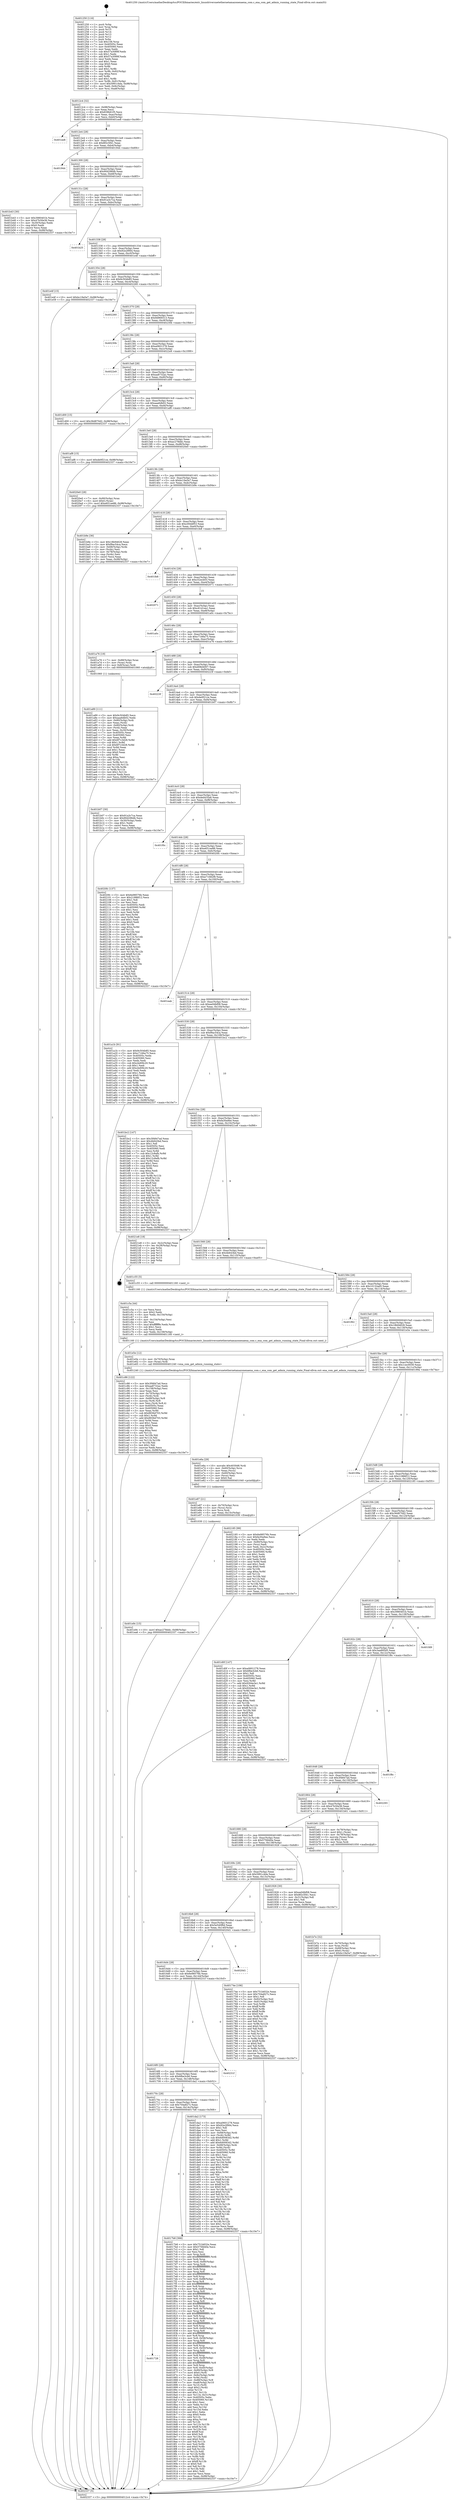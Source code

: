 digraph "0x401250" {
  label = "0x401250 (/mnt/c/Users/mathe/Desktop/tcc/POCII/binaries/extr_linuxdriversnetethernetamazonenaena_com.c_ena_com_get_admin_running_state_Final-ollvm.out::main(0))"
  labelloc = "t"
  node[shape=record]

  Entry [label="",width=0.3,height=0.3,shape=circle,fillcolor=black,style=filled]
  "0x4012c4" [label="{
     0x4012c4 [32]\l
     | [instrs]\l
     &nbsp;&nbsp;0x4012c4 \<+6\>: mov -0x98(%rbp),%eax\l
     &nbsp;&nbsp;0x4012ca \<+2\>: mov %eax,%ecx\l
     &nbsp;&nbsp;0x4012cc \<+6\>: sub $0x838b61f5,%ecx\l
     &nbsp;&nbsp;0x4012d2 \<+6\>: mov %eax,-0xac(%rbp)\l
     &nbsp;&nbsp;0x4012d8 \<+6\>: mov %ecx,-0xb0(%rbp)\l
     &nbsp;&nbsp;0x4012de \<+6\>: je 0000000000401ee8 \<main+0xc98\>\l
  }"]
  "0x401ee8" [label="{
     0x401ee8\l
  }", style=dashed]
  "0x4012e4" [label="{
     0x4012e4 [28]\l
     | [instrs]\l
     &nbsp;&nbsp;0x4012e4 \<+5\>: jmp 00000000004012e9 \<main+0x99\>\l
     &nbsp;&nbsp;0x4012e9 \<+6\>: mov -0xac(%rbp),%eax\l
     &nbsp;&nbsp;0x4012ef \<+5\>: sub $0x8f2c5f41,%eax\l
     &nbsp;&nbsp;0x4012f4 \<+6\>: mov %eax,-0xb4(%rbp)\l
     &nbsp;&nbsp;0x4012fa \<+6\>: je 0000000000401944 \<main+0x6f4\>\l
  }"]
  Exit [label="",width=0.3,height=0.3,shape=circle,fillcolor=black,style=filled,peripheries=2]
  "0x401944" [label="{
     0x401944\l
  }", style=dashed]
  "0x401300" [label="{
     0x401300 [28]\l
     | [instrs]\l
     &nbsp;&nbsp;0x401300 \<+5\>: jmp 0000000000401305 \<main+0xb5\>\l
     &nbsp;&nbsp;0x401305 \<+6\>: mov -0xac(%rbp),%eax\l
     &nbsp;&nbsp;0x40130b \<+5\>: sub $0x90d296db,%eax\l
     &nbsp;&nbsp;0x401310 \<+6\>: mov %eax,-0xb8(%rbp)\l
     &nbsp;&nbsp;0x401316 \<+6\>: je 0000000000401b43 \<main+0x8f3\>\l
  }"]
  "0x401e9c" [label="{
     0x401e9c [15]\l
     | [instrs]\l
     &nbsp;&nbsp;0x401e9c \<+10\>: movl $0xac278ddc,-0x98(%rbp)\l
     &nbsp;&nbsp;0x401ea6 \<+5\>: jmp 0000000000402337 \<main+0x10e7\>\l
  }"]
  "0x401b43" [label="{
     0x401b43 [30]\l
     | [instrs]\l
     &nbsp;&nbsp;0x401b43 \<+5\>: mov $0x3980401b,%eax\l
     &nbsp;&nbsp;0x401b48 \<+5\>: mov $0x47b30e36,%ecx\l
     &nbsp;&nbsp;0x401b4d \<+3\>: mov -0x30(%rbp),%edx\l
     &nbsp;&nbsp;0x401b50 \<+3\>: cmp $0x0,%edx\l
     &nbsp;&nbsp;0x401b53 \<+3\>: cmove %ecx,%eax\l
     &nbsp;&nbsp;0x401b56 \<+6\>: mov %eax,-0x98(%rbp)\l
     &nbsp;&nbsp;0x401b5c \<+5\>: jmp 0000000000402337 \<main+0x10e7\>\l
  }"]
  "0x40131c" [label="{
     0x40131c [28]\l
     | [instrs]\l
     &nbsp;&nbsp;0x40131c \<+5\>: jmp 0000000000401321 \<main+0xd1\>\l
     &nbsp;&nbsp;0x401321 \<+6\>: mov -0xac(%rbp),%eax\l
     &nbsp;&nbsp;0x401327 \<+5\>: sub $0x91a3c7ca,%eax\l
     &nbsp;&nbsp;0x40132c \<+6\>: mov %eax,-0xbc(%rbp)\l
     &nbsp;&nbsp;0x401332 \<+6\>: je 0000000000401b25 \<main+0x8d5\>\l
  }"]
  "0x401e87" [label="{
     0x401e87 [21]\l
     | [instrs]\l
     &nbsp;&nbsp;0x401e87 \<+4\>: mov -0x70(%rbp),%rcx\l
     &nbsp;&nbsp;0x401e8b \<+3\>: mov (%rcx),%rcx\l
     &nbsp;&nbsp;0x401e8e \<+3\>: mov %rcx,%rdi\l
     &nbsp;&nbsp;0x401e91 \<+6\>: mov %eax,-0x15c(%rbp)\l
     &nbsp;&nbsp;0x401e97 \<+5\>: call 0000000000401030 \<free@plt\>\l
     | [calls]\l
     &nbsp;&nbsp;0x401030 \{1\} (unknown)\l
  }"]
  "0x401b25" [label="{
     0x401b25\l
  }", style=dashed]
  "0x401338" [label="{
     0x401338 [28]\l
     | [instrs]\l
     &nbsp;&nbsp;0x401338 \<+5\>: jmp 000000000040133d \<main+0xed\>\l
     &nbsp;&nbsp;0x40133d \<+6\>: mov -0xac(%rbp),%eax\l
     &nbsp;&nbsp;0x401343 \<+5\>: sub $0x92e2f064,%eax\l
     &nbsp;&nbsp;0x401348 \<+6\>: mov %eax,-0xc0(%rbp)\l
     &nbsp;&nbsp;0x40134e \<+6\>: je 0000000000401e4f \<main+0xbff\>\l
  }"]
  "0x401e6a" [label="{
     0x401e6a [29]\l
     | [instrs]\l
     &nbsp;&nbsp;0x401e6a \<+10\>: movabs $0x4030d6,%rdi\l
     &nbsp;&nbsp;0x401e74 \<+4\>: mov -0x60(%rbp),%rcx\l
     &nbsp;&nbsp;0x401e78 \<+2\>: mov %eax,(%rcx)\l
     &nbsp;&nbsp;0x401e7a \<+4\>: mov -0x60(%rbp),%rcx\l
     &nbsp;&nbsp;0x401e7e \<+2\>: mov (%rcx),%esi\l
     &nbsp;&nbsp;0x401e80 \<+2\>: mov $0x0,%al\l
     &nbsp;&nbsp;0x401e82 \<+5\>: call 0000000000401040 \<printf@plt\>\l
     | [calls]\l
     &nbsp;&nbsp;0x401040 \{1\} (unknown)\l
  }"]
  "0x401e4f" [label="{
     0x401e4f [15]\l
     | [instrs]\l
     &nbsp;&nbsp;0x401e4f \<+10\>: movl $0xbc19a5a7,-0x98(%rbp)\l
     &nbsp;&nbsp;0x401e59 \<+5\>: jmp 0000000000402337 \<main+0x10e7\>\l
  }"]
  "0x401354" [label="{
     0x401354 [28]\l
     | [instrs]\l
     &nbsp;&nbsp;0x401354 \<+5\>: jmp 0000000000401359 \<main+0x109\>\l
     &nbsp;&nbsp;0x401359 \<+6\>: mov -0xac(%rbp),%eax\l
     &nbsp;&nbsp;0x40135f \<+5\>: sub $0x9c504b85,%eax\l
     &nbsp;&nbsp;0x401364 \<+6\>: mov %eax,-0xc4(%rbp)\l
     &nbsp;&nbsp;0x40136a \<+6\>: je 0000000000402260 \<main+0x1010\>\l
  }"]
  "0x401c86" [label="{
     0x401c86 [122]\l
     | [instrs]\l
     &nbsp;&nbsp;0x401c86 \<+5\>: mov $0x3f4847ad,%ecx\l
     &nbsp;&nbsp;0x401c8b \<+5\>: mov $0xaa8732ac,%edx\l
     &nbsp;&nbsp;0x401c90 \<+6\>: mov -0x158(%rbp),%esi\l
     &nbsp;&nbsp;0x401c96 \<+3\>: imul %eax,%esi\l
     &nbsp;&nbsp;0x401c99 \<+4\>: mov -0x70(%rbp),%rdi\l
     &nbsp;&nbsp;0x401c9d \<+3\>: mov (%rdi),%rdi\l
     &nbsp;&nbsp;0x401ca0 \<+4\>: mov -0x68(%rbp),%r8\l
     &nbsp;&nbsp;0x401ca4 \<+3\>: movslq (%r8),%r8\l
     &nbsp;&nbsp;0x401ca7 \<+4\>: mov %esi,(%rdi,%r8,4)\l
     &nbsp;&nbsp;0x401cab \<+7\>: mov 0x40505c,%eax\l
     &nbsp;&nbsp;0x401cb2 \<+7\>: mov 0x405060,%esi\l
     &nbsp;&nbsp;0x401cb9 \<+3\>: mov %eax,%r9d\l
     &nbsp;&nbsp;0x401cbc \<+7\>: sub $0x8936d703,%r9d\l
     &nbsp;&nbsp;0x401cc3 \<+4\>: sub $0x1,%r9d\l
     &nbsp;&nbsp;0x401cc7 \<+7\>: add $0x8936d703,%r9d\l
     &nbsp;&nbsp;0x401cce \<+4\>: imul %r9d,%eax\l
     &nbsp;&nbsp;0x401cd2 \<+3\>: and $0x1,%eax\l
     &nbsp;&nbsp;0x401cd5 \<+3\>: cmp $0x0,%eax\l
     &nbsp;&nbsp;0x401cd8 \<+4\>: sete %r10b\l
     &nbsp;&nbsp;0x401cdc \<+3\>: cmp $0xa,%esi\l
     &nbsp;&nbsp;0x401cdf \<+4\>: setl %r11b\l
     &nbsp;&nbsp;0x401ce3 \<+3\>: mov %r10b,%bl\l
     &nbsp;&nbsp;0x401ce6 \<+3\>: and %r11b,%bl\l
     &nbsp;&nbsp;0x401ce9 \<+3\>: xor %r11b,%r10b\l
     &nbsp;&nbsp;0x401cec \<+3\>: or %r10b,%bl\l
     &nbsp;&nbsp;0x401cef \<+3\>: test $0x1,%bl\l
     &nbsp;&nbsp;0x401cf2 \<+3\>: cmovne %edx,%ecx\l
     &nbsp;&nbsp;0x401cf5 \<+6\>: mov %ecx,-0x98(%rbp)\l
     &nbsp;&nbsp;0x401cfb \<+5\>: jmp 0000000000402337 \<main+0x10e7\>\l
  }"]
  "0x402260" [label="{
     0x402260\l
  }", style=dashed]
  "0x401370" [label="{
     0x401370 [28]\l
     | [instrs]\l
     &nbsp;&nbsp;0x401370 \<+5\>: jmp 0000000000401375 \<main+0x125\>\l
     &nbsp;&nbsp;0x401375 \<+6\>: mov -0xac(%rbp),%eax\l
     &nbsp;&nbsp;0x40137b \<+5\>: sub $0x9d969313,%eax\l
     &nbsp;&nbsp;0x401380 \<+6\>: mov %eax,-0xc8(%rbp)\l
     &nbsp;&nbsp;0x401386 \<+6\>: je 000000000040230b \<main+0x10bb\>\l
  }"]
  "0x401c5a" [label="{
     0x401c5a [44]\l
     | [instrs]\l
     &nbsp;&nbsp;0x401c5a \<+2\>: xor %ecx,%ecx\l
     &nbsp;&nbsp;0x401c5c \<+5\>: mov $0x2,%edx\l
     &nbsp;&nbsp;0x401c61 \<+6\>: mov %edx,-0x154(%rbp)\l
     &nbsp;&nbsp;0x401c67 \<+1\>: cltd\l
     &nbsp;&nbsp;0x401c68 \<+6\>: mov -0x154(%rbp),%esi\l
     &nbsp;&nbsp;0x401c6e \<+2\>: idiv %esi\l
     &nbsp;&nbsp;0x401c70 \<+6\>: imul $0xfffffffe,%edx,%edx\l
     &nbsp;&nbsp;0x401c76 \<+3\>: sub $0x1,%ecx\l
     &nbsp;&nbsp;0x401c79 \<+2\>: sub %ecx,%edx\l
     &nbsp;&nbsp;0x401c7b \<+6\>: mov %edx,-0x158(%rbp)\l
     &nbsp;&nbsp;0x401c81 \<+5\>: call 0000000000401160 \<next_i\>\l
     | [calls]\l
     &nbsp;&nbsp;0x401160 \{1\} (/mnt/c/Users/mathe/Desktop/tcc/POCII/binaries/extr_linuxdriversnetethernetamazonenaena_com.c_ena_com_get_admin_running_state_Final-ollvm.out::next_i)\l
  }"]
  "0x40230b" [label="{
     0x40230b\l
  }", style=dashed]
  "0x40138c" [label="{
     0x40138c [28]\l
     | [instrs]\l
     &nbsp;&nbsp;0x40138c \<+5\>: jmp 0000000000401391 \<main+0x141\>\l
     &nbsp;&nbsp;0x401391 \<+6\>: mov -0xac(%rbp),%eax\l
     &nbsp;&nbsp;0x401397 \<+5\>: sub $0xa0601278,%eax\l
     &nbsp;&nbsp;0x40139c \<+6\>: mov %eax,-0xcc(%rbp)\l
     &nbsp;&nbsp;0x4013a2 \<+6\>: je 00000000004022e9 \<main+0x1099\>\l
  }"]
  "0x401b7e" [label="{
     0x401b7e [32]\l
     | [instrs]\l
     &nbsp;&nbsp;0x401b7e \<+4\>: mov -0x70(%rbp),%rdi\l
     &nbsp;&nbsp;0x401b82 \<+3\>: mov %rax,(%rdi)\l
     &nbsp;&nbsp;0x401b85 \<+4\>: mov -0x68(%rbp),%rax\l
     &nbsp;&nbsp;0x401b89 \<+6\>: movl $0x0,(%rax)\l
     &nbsp;&nbsp;0x401b8f \<+10\>: movl $0xbc19a5a7,-0x98(%rbp)\l
     &nbsp;&nbsp;0x401b99 \<+5\>: jmp 0000000000402337 \<main+0x10e7\>\l
  }"]
  "0x4022e9" [label="{
     0x4022e9\l
  }", style=dashed]
  "0x4013a8" [label="{
     0x4013a8 [28]\l
     | [instrs]\l
     &nbsp;&nbsp;0x4013a8 \<+5\>: jmp 00000000004013ad \<main+0x15d\>\l
     &nbsp;&nbsp;0x4013ad \<+6\>: mov -0xac(%rbp),%eax\l
     &nbsp;&nbsp;0x4013b3 \<+5\>: sub $0xaa8732ac,%eax\l
     &nbsp;&nbsp;0x4013b8 \<+6\>: mov %eax,-0xd0(%rbp)\l
     &nbsp;&nbsp;0x4013be \<+6\>: je 0000000000401d00 \<main+0xab0\>\l
  }"]
  "0x401a89" [label="{
     0x401a89 [111]\l
     | [instrs]\l
     &nbsp;&nbsp;0x401a89 \<+5\>: mov $0x9c504b85,%ecx\l
     &nbsp;&nbsp;0x401a8e \<+5\>: mov $0xaaa6db02,%edx\l
     &nbsp;&nbsp;0x401a93 \<+4\>: mov -0x80(%rbp),%rdi\l
     &nbsp;&nbsp;0x401a97 \<+2\>: mov %eax,(%rdi)\l
     &nbsp;&nbsp;0x401a99 \<+4\>: mov -0x80(%rbp),%rdi\l
     &nbsp;&nbsp;0x401a9d \<+2\>: mov (%rdi),%eax\l
     &nbsp;&nbsp;0x401a9f \<+3\>: mov %eax,-0x30(%rbp)\l
     &nbsp;&nbsp;0x401aa2 \<+7\>: mov 0x40505c,%eax\l
     &nbsp;&nbsp;0x401aa9 \<+7\>: mov 0x405060,%esi\l
     &nbsp;&nbsp;0x401ab0 \<+3\>: mov %eax,%r8d\l
     &nbsp;&nbsp;0x401ab3 \<+7\>: add $0x6f7c3d28,%r8d\l
     &nbsp;&nbsp;0x401aba \<+4\>: sub $0x1,%r8d\l
     &nbsp;&nbsp;0x401abe \<+7\>: sub $0x6f7c3d28,%r8d\l
     &nbsp;&nbsp;0x401ac5 \<+4\>: imul %r8d,%eax\l
     &nbsp;&nbsp;0x401ac9 \<+3\>: and $0x1,%eax\l
     &nbsp;&nbsp;0x401acc \<+3\>: cmp $0x0,%eax\l
     &nbsp;&nbsp;0x401acf \<+4\>: sete %r9b\l
     &nbsp;&nbsp;0x401ad3 \<+3\>: cmp $0xa,%esi\l
     &nbsp;&nbsp;0x401ad6 \<+4\>: setl %r10b\l
     &nbsp;&nbsp;0x401ada \<+3\>: mov %r9b,%r11b\l
     &nbsp;&nbsp;0x401add \<+3\>: and %r10b,%r11b\l
     &nbsp;&nbsp;0x401ae0 \<+3\>: xor %r10b,%r9b\l
     &nbsp;&nbsp;0x401ae3 \<+3\>: or %r9b,%r11b\l
     &nbsp;&nbsp;0x401ae6 \<+4\>: test $0x1,%r11b\l
     &nbsp;&nbsp;0x401aea \<+3\>: cmovne %edx,%ecx\l
     &nbsp;&nbsp;0x401aed \<+6\>: mov %ecx,-0x98(%rbp)\l
     &nbsp;&nbsp;0x401af3 \<+5\>: jmp 0000000000402337 \<main+0x10e7\>\l
  }"]
  "0x401d00" [label="{
     0x401d00 [15]\l
     | [instrs]\l
     &nbsp;&nbsp;0x401d00 \<+10\>: movl $0x36d870d2,-0x98(%rbp)\l
     &nbsp;&nbsp;0x401d0a \<+5\>: jmp 0000000000402337 \<main+0x10e7\>\l
  }"]
  "0x4013c4" [label="{
     0x4013c4 [28]\l
     | [instrs]\l
     &nbsp;&nbsp;0x4013c4 \<+5\>: jmp 00000000004013c9 \<main+0x179\>\l
     &nbsp;&nbsp;0x4013c9 \<+6\>: mov -0xac(%rbp),%eax\l
     &nbsp;&nbsp;0x4013cf \<+5\>: sub $0xaaa6db02,%eax\l
     &nbsp;&nbsp;0x4013d4 \<+6\>: mov %eax,-0xd4(%rbp)\l
     &nbsp;&nbsp;0x4013da \<+6\>: je 0000000000401af8 \<main+0x8a8\>\l
  }"]
  "0x401728" [label="{
     0x401728\l
  }", style=dashed]
  "0x401af8" [label="{
     0x401af8 [15]\l
     | [instrs]\l
     &nbsp;&nbsp;0x401af8 \<+10\>: movl $0xde0f21ce,-0x98(%rbp)\l
     &nbsp;&nbsp;0x401b02 \<+5\>: jmp 0000000000402337 \<main+0x10e7\>\l
  }"]
  "0x4013e0" [label="{
     0x4013e0 [28]\l
     | [instrs]\l
     &nbsp;&nbsp;0x4013e0 \<+5\>: jmp 00000000004013e5 \<main+0x195\>\l
     &nbsp;&nbsp;0x4013e5 \<+6\>: mov -0xac(%rbp),%eax\l
     &nbsp;&nbsp;0x4013eb \<+5\>: sub $0xac278ddc,%eax\l
     &nbsp;&nbsp;0x4013f0 \<+6\>: mov %eax,-0xd8(%rbp)\l
     &nbsp;&nbsp;0x4013f6 \<+6\>: je 00000000004020e0 \<main+0xe90\>\l
  }"]
  "0x4017b8" [label="{
     0x4017b8 [366]\l
     | [instrs]\l
     &nbsp;&nbsp;0x4017b8 \<+5\>: mov $0x751b832e,%eax\l
     &nbsp;&nbsp;0x4017bd \<+5\>: mov $0x575fd40e,%ecx\l
     &nbsp;&nbsp;0x4017c2 \<+2\>: mov $0x1,%dl\l
     &nbsp;&nbsp;0x4017c4 \<+2\>: xor %esi,%esi\l
     &nbsp;&nbsp;0x4017c6 \<+3\>: mov %rsp,%rdi\l
     &nbsp;&nbsp;0x4017c9 \<+4\>: add $0xfffffffffffffff0,%rdi\l
     &nbsp;&nbsp;0x4017cd \<+3\>: mov %rdi,%rsp\l
     &nbsp;&nbsp;0x4017d0 \<+7\>: mov %rdi,-0x90(%rbp)\l
     &nbsp;&nbsp;0x4017d7 \<+3\>: mov %rsp,%rdi\l
     &nbsp;&nbsp;0x4017da \<+4\>: add $0xfffffffffffffff0,%rdi\l
     &nbsp;&nbsp;0x4017de \<+3\>: mov %rdi,%rsp\l
     &nbsp;&nbsp;0x4017e1 \<+3\>: mov %rsp,%r8\l
     &nbsp;&nbsp;0x4017e4 \<+4\>: add $0xfffffffffffffff0,%r8\l
     &nbsp;&nbsp;0x4017e8 \<+3\>: mov %r8,%rsp\l
     &nbsp;&nbsp;0x4017eb \<+7\>: mov %r8,-0x88(%rbp)\l
     &nbsp;&nbsp;0x4017f2 \<+3\>: mov %rsp,%r8\l
     &nbsp;&nbsp;0x4017f5 \<+4\>: add $0xfffffffffffffff0,%r8\l
     &nbsp;&nbsp;0x4017f9 \<+3\>: mov %r8,%rsp\l
     &nbsp;&nbsp;0x4017fc \<+4\>: mov %r8,-0x80(%rbp)\l
     &nbsp;&nbsp;0x401800 \<+3\>: mov %rsp,%r8\l
     &nbsp;&nbsp;0x401803 \<+4\>: add $0xfffffffffffffff0,%r8\l
     &nbsp;&nbsp;0x401807 \<+3\>: mov %r8,%rsp\l
     &nbsp;&nbsp;0x40180a \<+4\>: mov %r8,-0x78(%rbp)\l
     &nbsp;&nbsp;0x40180e \<+3\>: mov %rsp,%r8\l
     &nbsp;&nbsp;0x401811 \<+4\>: add $0xfffffffffffffff0,%r8\l
     &nbsp;&nbsp;0x401815 \<+3\>: mov %r8,%rsp\l
     &nbsp;&nbsp;0x401818 \<+4\>: mov %r8,-0x70(%rbp)\l
     &nbsp;&nbsp;0x40181c \<+3\>: mov %rsp,%r8\l
     &nbsp;&nbsp;0x40181f \<+4\>: add $0xfffffffffffffff0,%r8\l
     &nbsp;&nbsp;0x401823 \<+3\>: mov %r8,%rsp\l
     &nbsp;&nbsp;0x401826 \<+4\>: mov %r8,-0x68(%rbp)\l
     &nbsp;&nbsp;0x40182a \<+3\>: mov %rsp,%r8\l
     &nbsp;&nbsp;0x40182d \<+4\>: add $0xfffffffffffffff0,%r8\l
     &nbsp;&nbsp;0x401831 \<+3\>: mov %r8,%rsp\l
     &nbsp;&nbsp;0x401834 \<+4\>: mov %r8,-0x60(%rbp)\l
     &nbsp;&nbsp;0x401838 \<+3\>: mov %rsp,%r8\l
     &nbsp;&nbsp;0x40183b \<+4\>: add $0xfffffffffffffff0,%r8\l
     &nbsp;&nbsp;0x40183f \<+3\>: mov %r8,%rsp\l
     &nbsp;&nbsp;0x401842 \<+4\>: mov %r8,-0x58(%rbp)\l
     &nbsp;&nbsp;0x401846 \<+3\>: mov %rsp,%r8\l
     &nbsp;&nbsp;0x401849 \<+4\>: add $0xfffffffffffffff0,%r8\l
     &nbsp;&nbsp;0x40184d \<+3\>: mov %r8,%rsp\l
     &nbsp;&nbsp;0x401850 \<+4\>: mov %r8,-0x50(%rbp)\l
     &nbsp;&nbsp;0x401854 \<+3\>: mov %rsp,%r8\l
     &nbsp;&nbsp;0x401857 \<+4\>: add $0xfffffffffffffff0,%r8\l
     &nbsp;&nbsp;0x40185b \<+3\>: mov %r8,%rsp\l
     &nbsp;&nbsp;0x40185e \<+4\>: mov %r8,-0x48(%rbp)\l
     &nbsp;&nbsp;0x401862 \<+3\>: mov %rsp,%r8\l
     &nbsp;&nbsp;0x401865 \<+4\>: add $0xfffffffffffffff0,%r8\l
     &nbsp;&nbsp;0x401869 \<+3\>: mov %r8,%rsp\l
     &nbsp;&nbsp;0x40186c \<+4\>: mov %r8,-0x40(%rbp)\l
     &nbsp;&nbsp;0x401870 \<+7\>: mov -0x90(%rbp),%r8\l
     &nbsp;&nbsp;0x401877 \<+7\>: movl $0x0,(%r8)\l
     &nbsp;&nbsp;0x40187e \<+7\>: mov -0x9c(%rbp),%r9d\l
     &nbsp;&nbsp;0x401885 \<+3\>: mov %r9d,(%rdi)\l
     &nbsp;&nbsp;0x401888 \<+7\>: mov -0x88(%rbp),%r8\l
     &nbsp;&nbsp;0x40188f \<+7\>: mov -0xa8(%rbp),%r10\l
     &nbsp;&nbsp;0x401896 \<+3\>: mov %r10,(%r8)\l
     &nbsp;&nbsp;0x401899 \<+3\>: cmpl $0x2,(%rdi)\l
     &nbsp;&nbsp;0x40189c \<+4\>: setne %r11b\l
     &nbsp;&nbsp;0x4018a0 \<+4\>: and $0x1,%r11b\l
     &nbsp;&nbsp;0x4018a4 \<+4\>: mov %r11b,-0x31(%rbp)\l
     &nbsp;&nbsp;0x4018a8 \<+7\>: mov 0x40505c,%ebx\l
     &nbsp;&nbsp;0x4018af \<+8\>: mov 0x405060,%r14d\l
     &nbsp;&nbsp;0x4018b7 \<+3\>: sub $0x1,%esi\l
     &nbsp;&nbsp;0x4018ba \<+3\>: mov %ebx,%r15d\l
     &nbsp;&nbsp;0x4018bd \<+3\>: add %esi,%r15d\l
     &nbsp;&nbsp;0x4018c0 \<+4\>: imul %r15d,%ebx\l
     &nbsp;&nbsp;0x4018c4 \<+3\>: and $0x1,%ebx\l
     &nbsp;&nbsp;0x4018c7 \<+3\>: cmp $0x0,%ebx\l
     &nbsp;&nbsp;0x4018ca \<+4\>: sete %r11b\l
     &nbsp;&nbsp;0x4018ce \<+4\>: cmp $0xa,%r14d\l
     &nbsp;&nbsp;0x4018d2 \<+4\>: setl %r12b\l
     &nbsp;&nbsp;0x4018d6 \<+3\>: mov %r11b,%r13b\l
     &nbsp;&nbsp;0x4018d9 \<+4\>: xor $0xff,%r13b\l
     &nbsp;&nbsp;0x4018dd \<+3\>: mov %r12b,%sil\l
     &nbsp;&nbsp;0x4018e0 \<+4\>: xor $0xff,%sil\l
     &nbsp;&nbsp;0x4018e4 \<+3\>: xor $0x0,%dl\l
     &nbsp;&nbsp;0x4018e7 \<+3\>: mov %r13b,%dil\l
     &nbsp;&nbsp;0x4018ea \<+4\>: and $0x0,%dil\l
     &nbsp;&nbsp;0x4018ee \<+3\>: and %dl,%r11b\l
     &nbsp;&nbsp;0x4018f1 \<+3\>: mov %sil,%r8b\l
     &nbsp;&nbsp;0x4018f4 \<+4\>: and $0x0,%r8b\l
     &nbsp;&nbsp;0x4018f8 \<+3\>: and %dl,%r12b\l
     &nbsp;&nbsp;0x4018fb \<+3\>: or %r11b,%dil\l
     &nbsp;&nbsp;0x4018fe \<+3\>: or %r12b,%r8b\l
     &nbsp;&nbsp;0x401901 \<+3\>: xor %r8b,%dil\l
     &nbsp;&nbsp;0x401904 \<+3\>: or %sil,%r13b\l
     &nbsp;&nbsp;0x401907 \<+4\>: xor $0xff,%r13b\l
     &nbsp;&nbsp;0x40190b \<+3\>: or $0x0,%dl\l
     &nbsp;&nbsp;0x40190e \<+3\>: and %dl,%r13b\l
     &nbsp;&nbsp;0x401911 \<+3\>: or %r13b,%dil\l
     &nbsp;&nbsp;0x401914 \<+4\>: test $0x1,%dil\l
     &nbsp;&nbsp;0x401918 \<+3\>: cmovne %ecx,%eax\l
     &nbsp;&nbsp;0x40191b \<+6\>: mov %eax,-0x98(%rbp)\l
     &nbsp;&nbsp;0x401921 \<+5\>: jmp 0000000000402337 \<main+0x10e7\>\l
  }"]
  "0x4020e0" [label="{
     0x4020e0 [28]\l
     | [instrs]\l
     &nbsp;&nbsp;0x4020e0 \<+7\>: mov -0x90(%rbp),%rax\l
     &nbsp;&nbsp;0x4020e7 \<+6\>: movl $0x0,(%rax)\l
     &nbsp;&nbsp;0x4020ed \<+10\>: movl $0xe651ee86,-0x98(%rbp)\l
     &nbsp;&nbsp;0x4020f7 \<+5\>: jmp 0000000000402337 \<main+0x10e7\>\l
  }"]
  "0x4013fc" [label="{
     0x4013fc [28]\l
     | [instrs]\l
     &nbsp;&nbsp;0x4013fc \<+5\>: jmp 0000000000401401 \<main+0x1b1\>\l
     &nbsp;&nbsp;0x401401 \<+6\>: mov -0xac(%rbp),%eax\l
     &nbsp;&nbsp;0x401407 \<+5\>: sub $0xbc19a5a7,%eax\l
     &nbsp;&nbsp;0x40140c \<+6\>: mov %eax,-0xdc(%rbp)\l
     &nbsp;&nbsp;0x401412 \<+6\>: je 0000000000401b9e \<main+0x94e\>\l
  }"]
  "0x40170c" [label="{
     0x40170c [28]\l
     | [instrs]\l
     &nbsp;&nbsp;0x40170c \<+5\>: jmp 0000000000401711 \<main+0x4c1\>\l
     &nbsp;&nbsp;0x401711 \<+6\>: mov -0xac(%rbp),%eax\l
     &nbsp;&nbsp;0x401717 \<+5\>: sub $0x704a827c,%eax\l
     &nbsp;&nbsp;0x40171c \<+6\>: mov %eax,-0x14c(%rbp)\l
     &nbsp;&nbsp;0x401722 \<+6\>: je 00000000004017b8 \<main+0x568\>\l
  }"]
  "0x401b9e" [label="{
     0x401b9e [36]\l
     | [instrs]\l
     &nbsp;&nbsp;0x401b9e \<+5\>: mov $0x18b94628,%eax\l
     &nbsp;&nbsp;0x401ba3 \<+5\>: mov $0xf9ac54ca,%ecx\l
     &nbsp;&nbsp;0x401ba8 \<+4\>: mov -0x68(%rbp),%rdx\l
     &nbsp;&nbsp;0x401bac \<+2\>: mov (%rdx),%esi\l
     &nbsp;&nbsp;0x401bae \<+4\>: mov -0x78(%rbp),%rdx\l
     &nbsp;&nbsp;0x401bb2 \<+2\>: cmp (%rdx),%esi\l
     &nbsp;&nbsp;0x401bb4 \<+3\>: cmovl %ecx,%eax\l
     &nbsp;&nbsp;0x401bb7 \<+6\>: mov %eax,-0x98(%rbp)\l
     &nbsp;&nbsp;0x401bbd \<+5\>: jmp 0000000000402337 \<main+0x10e7\>\l
  }"]
  "0x401418" [label="{
     0x401418 [28]\l
     | [instrs]\l
     &nbsp;&nbsp;0x401418 \<+5\>: jmp 000000000040141d \<main+0x1cd\>\l
     &nbsp;&nbsp;0x40141d \<+6\>: mov -0xac(%rbp),%eax\l
     &nbsp;&nbsp;0x401423 \<+5\>: sub $0xc00ddf53,%eax\l
     &nbsp;&nbsp;0x401428 \<+6\>: mov %eax,-0xe0(%rbp)\l
     &nbsp;&nbsp;0x40142e \<+6\>: je 0000000000401fe8 \<main+0xd98\>\l
  }"]
  "0x401da2" [label="{
     0x401da2 [173]\l
     | [instrs]\l
     &nbsp;&nbsp;0x401da2 \<+5\>: mov $0xa0601278,%eax\l
     &nbsp;&nbsp;0x401da7 \<+5\>: mov $0x92e2f064,%ecx\l
     &nbsp;&nbsp;0x401dac \<+2\>: mov $0x1,%dl\l
     &nbsp;&nbsp;0x401dae \<+2\>: xor %esi,%esi\l
     &nbsp;&nbsp;0x401db0 \<+4\>: mov -0x68(%rbp),%rdi\l
     &nbsp;&nbsp;0x401db4 \<+3\>: mov (%rdi),%r8d\l
     &nbsp;&nbsp;0x401db7 \<+7\>: sub $0x6d0083d2,%r8d\l
     &nbsp;&nbsp;0x401dbe \<+4\>: add $0x1,%r8d\l
     &nbsp;&nbsp;0x401dc2 \<+7\>: add $0x6d0083d2,%r8d\l
     &nbsp;&nbsp;0x401dc9 \<+4\>: mov -0x68(%rbp),%rdi\l
     &nbsp;&nbsp;0x401dcd \<+3\>: mov %r8d,(%rdi)\l
     &nbsp;&nbsp;0x401dd0 \<+8\>: mov 0x40505c,%r8d\l
     &nbsp;&nbsp;0x401dd8 \<+8\>: mov 0x405060,%r9d\l
     &nbsp;&nbsp;0x401de0 \<+3\>: sub $0x1,%esi\l
     &nbsp;&nbsp;0x401de3 \<+3\>: mov %r8d,%r10d\l
     &nbsp;&nbsp;0x401de6 \<+3\>: add %esi,%r10d\l
     &nbsp;&nbsp;0x401de9 \<+4\>: imul %r10d,%r8d\l
     &nbsp;&nbsp;0x401ded \<+4\>: and $0x1,%r8d\l
     &nbsp;&nbsp;0x401df1 \<+4\>: cmp $0x0,%r8d\l
     &nbsp;&nbsp;0x401df5 \<+4\>: sete %r11b\l
     &nbsp;&nbsp;0x401df9 \<+4\>: cmp $0xa,%r9d\l
     &nbsp;&nbsp;0x401dfd \<+3\>: setl %bl\l
     &nbsp;&nbsp;0x401e00 \<+3\>: mov %r11b,%r14b\l
     &nbsp;&nbsp;0x401e03 \<+4\>: xor $0xff,%r14b\l
     &nbsp;&nbsp;0x401e07 \<+3\>: mov %bl,%r15b\l
     &nbsp;&nbsp;0x401e0a \<+4\>: xor $0xff,%r15b\l
     &nbsp;&nbsp;0x401e0e \<+3\>: xor $0x0,%dl\l
     &nbsp;&nbsp;0x401e11 \<+3\>: mov %r14b,%r12b\l
     &nbsp;&nbsp;0x401e14 \<+4\>: and $0x0,%r12b\l
     &nbsp;&nbsp;0x401e18 \<+3\>: and %dl,%r11b\l
     &nbsp;&nbsp;0x401e1b \<+3\>: mov %r15b,%r13b\l
     &nbsp;&nbsp;0x401e1e \<+4\>: and $0x0,%r13b\l
     &nbsp;&nbsp;0x401e22 \<+2\>: and %dl,%bl\l
     &nbsp;&nbsp;0x401e24 \<+3\>: or %r11b,%r12b\l
     &nbsp;&nbsp;0x401e27 \<+3\>: or %bl,%r13b\l
     &nbsp;&nbsp;0x401e2a \<+3\>: xor %r13b,%r12b\l
     &nbsp;&nbsp;0x401e2d \<+3\>: or %r15b,%r14b\l
     &nbsp;&nbsp;0x401e30 \<+4\>: xor $0xff,%r14b\l
     &nbsp;&nbsp;0x401e34 \<+3\>: or $0x0,%dl\l
     &nbsp;&nbsp;0x401e37 \<+3\>: and %dl,%r14b\l
     &nbsp;&nbsp;0x401e3a \<+3\>: or %r14b,%r12b\l
     &nbsp;&nbsp;0x401e3d \<+4\>: test $0x1,%r12b\l
     &nbsp;&nbsp;0x401e41 \<+3\>: cmovne %ecx,%eax\l
     &nbsp;&nbsp;0x401e44 \<+6\>: mov %eax,-0x98(%rbp)\l
     &nbsp;&nbsp;0x401e4a \<+5\>: jmp 0000000000402337 \<main+0x10e7\>\l
  }"]
  "0x401fe8" [label="{
     0x401fe8\l
  }", style=dashed]
  "0x401434" [label="{
     0x401434 [28]\l
     | [instrs]\l
     &nbsp;&nbsp;0x401434 \<+5\>: jmp 0000000000401439 \<main+0x1e9\>\l
     &nbsp;&nbsp;0x401439 \<+6\>: mov -0xac(%rbp),%eax\l
     &nbsp;&nbsp;0x40143f \<+5\>: sub $0xc52ecb03,%eax\l
     &nbsp;&nbsp;0x401444 \<+6\>: mov %eax,-0xe4(%rbp)\l
     &nbsp;&nbsp;0x40144a \<+6\>: je 0000000000402071 \<main+0xe21\>\l
  }"]
  "0x4016f0" [label="{
     0x4016f0 [28]\l
     | [instrs]\l
     &nbsp;&nbsp;0x4016f0 \<+5\>: jmp 00000000004016f5 \<main+0x4a5\>\l
     &nbsp;&nbsp;0x4016f5 \<+6\>: mov -0xac(%rbp),%eax\l
     &nbsp;&nbsp;0x4016fb \<+5\>: sub $0x6fbe3cb6,%eax\l
     &nbsp;&nbsp;0x401700 \<+6\>: mov %eax,-0x148(%rbp)\l
     &nbsp;&nbsp;0x401706 \<+6\>: je 0000000000401da2 \<main+0xb52\>\l
  }"]
  "0x402071" [label="{
     0x402071\l
  }", style=dashed]
  "0x401450" [label="{
     0x401450 [28]\l
     | [instrs]\l
     &nbsp;&nbsp;0x401450 \<+5\>: jmp 0000000000401455 \<main+0x205\>\l
     &nbsp;&nbsp;0x401455 \<+6\>: mov -0xac(%rbp),%eax\l
     &nbsp;&nbsp;0x40145b \<+5\>: sub $0xc61d1ea1,%eax\l
     &nbsp;&nbsp;0x401460 \<+6\>: mov %eax,-0xe8(%rbp)\l
     &nbsp;&nbsp;0x401466 \<+6\>: je 0000000000401a0c \<main+0x7bc\>\l
  }"]
  "0x40231f" [label="{
     0x40231f\l
  }", style=dashed]
  "0x401a0c" [label="{
     0x401a0c\l
  }", style=dashed]
  "0x40146c" [label="{
     0x40146c [28]\l
     | [instrs]\l
     &nbsp;&nbsp;0x40146c \<+5\>: jmp 0000000000401471 \<main+0x221\>\l
     &nbsp;&nbsp;0x401471 \<+6\>: mov -0xac(%rbp),%eax\l
     &nbsp;&nbsp;0x401477 \<+5\>: sub $0xc7166a75,%eax\l
     &nbsp;&nbsp;0x40147c \<+6\>: mov %eax,-0xec(%rbp)\l
     &nbsp;&nbsp;0x401482 \<+6\>: je 0000000000401a76 \<main+0x826\>\l
  }"]
  "0x4016d4" [label="{
     0x4016d4 [28]\l
     | [instrs]\l
     &nbsp;&nbsp;0x4016d4 \<+5\>: jmp 00000000004016d9 \<main+0x489\>\l
     &nbsp;&nbsp;0x4016d9 \<+6\>: mov -0xac(%rbp),%eax\l
     &nbsp;&nbsp;0x4016df \<+5\>: sub $0x6e98576b,%eax\l
     &nbsp;&nbsp;0x4016e4 \<+6\>: mov %eax,-0x144(%rbp)\l
     &nbsp;&nbsp;0x4016ea \<+6\>: je 000000000040231f \<main+0x10cf\>\l
  }"]
  "0x401a76" [label="{
     0x401a76 [19]\l
     | [instrs]\l
     &nbsp;&nbsp;0x401a76 \<+7\>: mov -0x88(%rbp),%rax\l
     &nbsp;&nbsp;0x401a7d \<+3\>: mov (%rax),%rax\l
     &nbsp;&nbsp;0x401a80 \<+4\>: mov 0x8(%rax),%rdi\l
     &nbsp;&nbsp;0x401a84 \<+5\>: call 0000000000401060 \<atoi@plt\>\l
     | [calls]\l
     &nbsp;&nbsp;0x401060 \{1\} (unknown)\l
  }"]
  "0x401488" [label="{
     0x401488 [28]\l
     | [instrs]\l
     &nbsp;&nbsp;0x401488 \<+5\>: jmp 000000000040148d \<main+0x23d\>\l
     &nbsp;&nbsp;0x40148d \<+6\>: mov -0xac(%rbp),%eax\l
     &nbsp;&nbsp;0x401493 \<+5\>: sub $0xd08d4007,%eax\l
     &nbsp;&nbsp;0x401498 \<+6\>: mov %eax,-0xf0(%rbp)\l
     &nbsp;&nbsp;0x40149e \<+6\>: je 000000000040223f \<main+0xfef\>\l
  }"]
  "0x4020d1" [label="{
     0x4020d1\l
  }", style=dashed]
  "0x40223f" [label="{
     0x40223f\l
  }", style=dashed]
  "0x4014a4" [label="{
     0x4014a4 [28]\l
     | [instrs]\l
     &nbsp;&nbsp;0x4014a4 \<+5\>: jmp 00000000004014a9 \<main+0x259\>\l
     &nbsp;&nbsp;0x4014a9 \<+6\>: mov -0xac(%rbp),%eax\l
     &nbsp;&nbsp;0x4014af \<+5\>: sub $0xde0f21ce,%eax\l
     &nbsp;&nbsp;0x4014b4 \<+6\>: mov %eax,-0xf4(%rbp)\l
     &nbsp;&nbsp;0x4014ba \<+6\>: je 0000000000401b07 \<main+0x8b7\>\l
  }"]
  "0x401250" [label="{
     0x401250 [116]\l
     | [instrs]\l
     &nbsp;&nbsp;0x401250 \<+1\>: push %rbp\l
     &nbsp;&nbsp;0x401251 \<+3\>: mov %rsp,%rbp\l
     &nbsp;&nbsp;0x401254 \<+2\>: push %r15\l
     &nbsp;&nbsp;0x401256 \<+2\>: push %r14\l
     &nbsp;&nbsp;0x401258 \<+2\>: push %r13\l
     &nbsp;&nbsp;0x40125a \<+2\>: push %r12\l
     &nbsp;&nbsp;0x40125c \<+1\>: push %rbx\l
     &nbsp;&nbsp;0x40125d \<+7\>: sub $0x158,%rsp\l
     &nbsp;&nbsp;0x401264 \<+7\>: mov 0x40505c,%eax\l
     &nbsp;&nbsp;0x40126b \<+7\>: mov 0x405060,%ecx\l
     &nbsp;&nbsp;0x401272 \<+2\>: mov %eax,%edx\l
     &nbsp;&nbsp;0x401274 \<+6\>: sub $0x57a3089f,%edx\l
     &nbsp;&nbsp;0x40127a \<+3\>: sub $0x1,%edx\l
     &nbsp;&nbsp;0x40127d \<+6\>: add $0x57a3089f,%edx\l
     &nbsp;&nbsp;0x401283 \<+3\>: imul %edx,%eax\l
     &nbsp;&nbsp;0x401286 \<+3\>: and $0x1,%eax\l
     &nbsp;&nbsp;0x401289 \<+3\>: cmp $0x0,%eax\l
     &nbsp;&nbsp;0x40128c \<+4\>: sete %r8b\l
     &nbsp;&nbsp;0x401290 \<+4\>: and $0x1,%r8b\l
     &nbsp;&nbsp;0x401294 \<+7\>: mov %r8b,-0x92(%rbp)\l
     &nbsp;&nbsp;0x40129b \<+3\>: cmp $0xa,%ecx\l
     &nbsp;&nbsp;0x40129e \<+4\>: setl %r8b\l
     &nbsp;&nbsp;0x4012a2 \<+4\>: and $0x1,%r8b\l
     &nbsp;&nbsp;0x4012a6 \<+7\>: mov %r8b,-0x91(%rbp)\l
     &nbsp;&nbsp;0x4012ad \<+10\>: movl $0x5991c4da,-0x98(%rbp)\l
     &nbsp;&nbsp;0x4012b7 \<+6\>: mov %edi,-0x9c(%rbp)\l
     &nbsp;&nbsp;0x4012bd \<+7\>: mov %rsi,-0xa8(%rbp)\l
  }"]
  "0x401b07" [label="{
     0x401b07 [30]\l
     | [instrs]\l
     &nbsp;&nbsp;0x401b07 \<+5\>: mov $0x91a3c7ca,%eax\l
     &nbsp;&nbsp;0x401b0c \<+5\>: mov $0x90d296db,%ecx\l
     &nbsp;&nbsp;0x401b11 \<+3\>: mov -0x30(%rbp),%edx\l
     &nbsp;&nbsp;0x401b14 \<+3\>: cmp $0x1,%edx\l
     &nbsp;&nbsp;0x401b17 \<+3\>: cmovl %ecx,%eax\l
     &nbsp;&nbsp;0x401b1a \<+6\>: mov %eax,-0x98(%rbp)\l
     &nbsp;&nbsp;0x401b20 \<+5\>: jmp 0000000000402337 \<main+0x10e7\>\l
  }"]
  "0x4014c0" [label="{
     0x4014c0 [28]\l
     | [instrs]\l
     &nbsp;&nbsp;0x4014c0 \<+5\>: jmp 00000000004014c5 \<main+0x275\>\l
     &nbsp;&nbsp;0x4014c5 \<+6\>: mov -0xac(%rbp),%eax\l
     &nbsp;&nbsp;0x4014cb \<+5\>: sub $0xded435a6,%eax\l
     &nbsp;&nbsp;0x4014d0 \<+6\>: mov %eax,-0xf8(%rbp)\l
     &nbsp;&nbsp;0x4014d6 \<+6\>: je 0000000000401f0c \<main+0xcbc\>\l
  }"]
  "0x402337" [label="{
     0x402337 [5]\l
     | [instrs]\l
     &nbsp;&nbsp;0x402337 \<+5\>: jmp 00000000004012c4 \<main+0x74\>\l
  }"]
  "0x401f0c" [label="{
     0x401f0c\l
  }", style=dashed]
  "0x4014dc" [label="{
     0x4014dc [28]\l
     | [instrs]\l
     &nbsp;&nbsp;0x4014dc \<+5\>: jmp 00000000004014e1 \<main+0x291\>\l
     &nbsp;&nbsp;0x4014e1 \<+6\>: mov -0xac(%rbp),%eax\l
     &nbsp;&nbsp;0x4014e7 \<+5\>: sub $0xe651ee86,%eax\l
     &nbsp;&nbsp;0x4014ec \<+6\>: mov %eax,-0xfc(%rbp)\l
     &nbsp;&nbsp;0x4014f2 \<+6\>: je 00000000004020fc \<main+0xeac\>\l
  }"]
  "0x4016b8" [label="{
     0x4016b8 [28]\l
     | [instrs]\l
     &nbsp;&nbsp;0x4016b8 \<+5\>: jmp 00000000004016bd \<main+0x46d\>\l
     &nbsp;&nbsp;0x4016bd \<+6\>: mov -0xac(%rbp),%eax\l
     &nbsp;&nbsp;0x4016c3 \<+5\>: sub $0x5e540f6d,%eax\l
     &nbsp;&nbsp;0x4016c8 \<+6\>: mov %eax,-0x140(%rbp)\l
     &nbsp;&nbsp;0x4016ce \<+6\>: je 00000000004020d1 \<main+0xe81\>\l
  }"]
  "0x4020fc" [label="{
     0x4020fc [137]\l
     | [instrs]\l
     &nbsp;&nbsp;0x4020fc \<+5\>: mov $0x6e98576b,%eax\l
     &nbsp;&nbsp;0x402101 \<+5\>: mov $0x21886f12,%ecx\l
     &nbsp;&nbsp;0x402106 \<+2\>: mov $0x1,%dl\l
     &nbsp;&nbsp;0x402108 \<+2\>: xor %esi,%esi\l
     &nbsp;&nbsp;0x40210a \<+7\>: mov 0x40505c,%edi\l
     &nbsp;&nbsp;0x402111 \<+8\>: mov 0x405060,%r8d\l
     &nbsp;&nbsp;0x402119 \<+3\>: sub $0x1,%esi\l
     &nbsp;&nbsp;0x40211c \<+3\>: mov %edi,%r9d\l
     &nbsp;&nbsp;0x40211f \<+3\>: add %esi,%r9d\l
     &nbsp;&nbsp;0x402122 \<+4\>: imul %r9d,%edi\l
     &nbsp;&nbsp;0x402126 \<+3\>: and $0x1,%edi\l
     &nbsp;&nbsp;0x402129 \<+3\>: cmp $0x0,%edi\l
     &nbsp;&nbsp;0x40212c \<+4\>: sete %r10b\l
     &nbsp;&nbsp;0x402130 \<+4\>: cmp $0xa,%r8d\l
     &nbsp;&nbsp;0x402134 \<+4\>: setl %r11b\l
     &nbsp;&nbsp;0x402138 \<+3\>: mov %r10b,%bl\l
     &nbsp;&nbsp;0x40213b \<+3\>: xor $0xff,%bl\l
     &nbsp;&nbsp;0x40213e \<+3\>: mov %r11b,%r14b\l
     &nbsp;&nbsp;0x402141 \<+4\>: xor $0xff,%r14b\l
     &nbsp;&nbsp;0x402145 \<+3\>: xor $0x1,%dl\l
     &nbsp;&nbsp;0x402148 \<+3\>: mov %bl,%r15b\l
     &nbsp;&nbsp;0x40214b \<+4\>: and $0xff,%r15b\l
     &nbsp;&nbsp;0x40214f \<+3\>: and %dl,%r10b\l
     &nbsp;&nbsp;0x402152 \<+3\>: mov %r14b,%r12b\l
     &nbsp;&nbsp;0x402155 \<+4\>: and $0xff,%r12b\l
     &nbsp;&nbsp;0x402159 \<+3\>: and %dl,%r11b\l
     &nbsp;&nbsp;0x40215c \<+3\>: or %r10b,%r15b\l
     &nbsp;&nbsp;0x40215f \<+3\>: or %r11b,%r12b\l
     &nbsp;&nbsp;0x402162 \<+3\>: xor %r12b,%r15b\l
     &nbsp;&nbsp;0x402165 \<+3\>: or %r14b,%bl\l
     &nbsp;&nbsp;0x402168 \<+3\>: xor $0xff,%bl\l
     &nbsp;&nbsp;0x40216b \<+3\>: or $0x1,%dl\l
     &nbsp;&nbsp;0x40216e \<+2\>: and %dl,%bl\l
     &nbsp;&nbsp;0x402170 \<+3\>: or %bl,%r15b\l
     &nbsp;&nbsp;0x402173 \<+4\>: test $0x1,%r15b\l
     &nbsp;&nbsp;0x402177 \<+3\>: cmovne %ecx,%eax\l
     &nbsp;&nbsp;0x40217a \<+6\>: mov %eax,-0x98(%rbp)\l
     &nbsp;&nbsp;0x402180 \<+5\>: jmp 0000000000402337 \<main+0x10e7\>\l
  }"]
  "0x4014f8" [label="{
     0x4014f8 [28]\l
     | [instrs]\l
     &nbsp;&nbsp;0x4014f8 \<+5\>: jmp 00000000004014fd \<main+0x2ad\>\l
     &nbsp;&nbsp;0x4014fd \<+6\>: mov -0xac(%rbp),%eax\l
     &nbsp;&nbsp;0x401503 \<+5\>: sub $0xe71682f9,%eax\l
     &nbsp;&nbsp;0x401508 \<+6\>: mov %eax,-0x100(%rbp)\l
     &nbsp;&nbsp;0x40150e \<+6\>: je 0000000000401eab \<main+0xc5b\>\l
  }"]
  "0x40174e" [label="{
     0x40174e [106]\l
     | [instrs]\l
     &nbsp;&nbsp;0x40174e \<+5\>: mov $0x751b832e,%eax\l
     &nbsp;&nbsp;0x401753 \<+5\>: mov $0x704a827c,%ecx\l
     &nbsp;&nbsp;0x401758 \<+2\>: mov $0x1,%dl\l
     &nbsp;&nbsp;0x40175a \<+7\>: mov -0x92(%rbp),%sil\l
     &nbsp;&nbsp;0x401761 \<+7\>: mov -0x91(%rbp),%dil\l
     &nbsp;&nbsp;0x401768 \<+3\>: mov %sil,%r8b\l
     &nbsp;&nbsp;0x40176b \<+4\>: xor $0xff,%r8b\l
     &nbsp;&nbsp;0x40176f \<+3\>: mov %dil,%r9b\l
     &nbsp;&nbsp;0x401772 \<+4\>: xor $0xff,%r9b\l
     &nbsp;&nbsp;0x401776 \<+3\>: xor $0x0,%dl\l
     &nbsp;&nbsp;0x401779 \<+3\>: mov %r8b,%r10b\l
     &nbsp;&nbsp;0x40177c \<+4\>: and $0x0,%r10b\l
     &nbsp;&nbsp;0x401780 \<+3\>: and %dl,%sil\l
     &nbsp;&nbsp;0x401783 \<+3\>: mov %r9b,%r11b\l
     &nbsp;&nbsp;0x401786 \<+4\>: and $0x0,%r11b\l
     &nbsp;&nbsp;0x40178a \<+3\>: and %dl,%dil\l
     &nbsp;&nbsp;0x40178d \<+3\>: or %sil,%r10b\l
     &nbsp;&nbsp;0x401790 \<+3\>: or %dil,%r11b\l
     &nbsp;&nbsp;0x401793 \<+3\>: xor %r11b,%r10b\l
     &nbsp;&nbsp;0x401796 \<+3\>: or %r9b,%r8b\l
     &nbsp;&nbsp;0x401799 \<+4\>: xor $0xff,%r8b\l
     &nbsp;&nbsp;0x40179d \<+3\>: or $0x0,%dl\l
     &nbsp;&nbsp;0x4017a0 \<+3\>: and %dl,%r8b\l
     &nbsp;&nbsp;0x4017a3 \<+3\>: or %r8b,%r10b\l
     &nbsp;&nbsp;0x4017a6 \<+4\>: test $0x1,%r10b\l
     &nbsp;&nbsp;0x4017aa \<+3\>: cmovne %ecx,%eax\l
     &nbsp;&nbsp;0x4017ad \<+6\>: mov %eax,-0x98(%rbp)\l
     &nbsp;&nbsp;0x4017b3 \<+5\>: jmp 0000000000402337 \<main+0x10e7\>\l
  }"]
  "0x401eab" [label="{
     0x401eab\l
  }", style=dashed]
  "0x401514" [label="{
     0x401514 [28]\l
     | [instrs]\l
     &nbsp;&nbsp;0x401514 \<+5\>: jmp 0000000000401519 \<main+0x2c9\>\l
     &nbsp;&nbsp;0x401519 \<+6\>: mov -0xac(%rbp),%eax\l
     &nbsp;&nbsp;0x40151f \<+5\>: sub $0xee0dbf08,%eax\l
     &nbsp;&nbsp;0x401524 \<+6\>: mov %eax,-0x104(%rbp)\l
     &nbsp;&nbsp;0x40152a \<+6\>: je 0000000000401a1b \<main+0x7cb\>\l
  }"]
  "0x40169c" [label="{
     0x40169c [28]\l
     | [instrs]\l
     &nbsp;&nbsp;0x40169c \<+5\>: jmp 00000000004016a1 \<main+0x451\>\l
     &nbsp;&nbsp;0x4016a1 \<+6\>: mov -0xac(%rbp),%eax\l
     &nbsp;&nbsp;0x4016a7 \<+5\>: sub $0x5991c4da,%eax\l
     &nbsp;&nbsp;0x4016ac \<+6\>: mov %eax,-0x13c(%rbp)\l
     &nbsp;&nbsp;0x4016b2 \<+6\>: je 000000000040174e \<main+0x4fe\>\l
  }"]
  "0x401a1b" [label="{
     0x401a1b [91]\l
     | [instrs]\l
     &nbsp;&nbsp;0x401a1b \<+5\>: mov $0x9c504b85,%eax\l
     &nbsp;&nbsp;0x401a20 \<+5\>: mov $0xc7166a75,%ecx\l
     &nbsp;&nbsp;0x401a25 \<+7\>: mov 0x40505c,%edx\l
     &nbsp;&nbsp;0x401a2c \<+7\>: mov 0x405060,%esi\l
     &nbsp;&nbsp;0x401a33 \<+2\>: mov %edx,%edi\l
     &nbsp;&nbsp;0x401a35 \<+6\>: sub $0xcbd09c20,%edi\l
     &nbsp;&nbsp;0x401a3b \<+3\>: sub $0x1,%edi\l
     &nbsp;&nbsp;0x401a3e \<+6\>: add $0xcbd09c20,%edi\l
     &nbsp;&nbsp;0x401a44 \<+3\>: imul %edi,%edx\l
     &nbsp;&nbsp;0x401a47 \<+3\>: and $0x1,%edx\l
     &nbsp;&nbsp;0x401a4a \<+3\>: cmp $0x0,%edx\l
     &nbsp;&nbsp;0x401a4d \<+4\>: sete %r8b\l
     &nbsp;&nbsp;0x401a51 \<+3\>: cmp $0xa,%esi\l
     &nbsp;&nbsp;0x401a54 \<+4\>: setl %r9b\l
     &nbsp;&nbsp;0x401a58 \<+3\>: mov %r8b,%r10b\l
     &nbsp;&nbsp;0x401a5b \<+3\>: and %r9b,%r10b\l
     &nbsp;&nbsp;0x401a5e \<+3\>: xor %r9b,%r8b\l
     &nbsp;&nbsp;0x401a61 \<+3\>: or %r8b,%r10b\l
     &nbsp;&nbsp;0x401a64 \<+4\>: test $0x1,%r10b\l
     &nbsp;&nbsp;0x401a68 \<+3\>: cmovne %ecx,%eax\l
     &nbsp;&nbsp;0x401a6b \<+6\>: mov %eax,-0x98(%rbp)\l
     &nbsp;&nbsp;0x401a71 \<+5\>: jmp 0000000000402337 \<main+0x10e7\>\l
  }"]
  "0x401530" [label="{
     0x401530 [28]\l
     | [instrs]\l
     &nbsp;&nbsp;0x401530 \<+5\>: jmp 0000000000401535 \<main+0x2e5\>\l
     &nbsp;&nbsp;0x401535 \<+6\>: mov -0xac(%rbp),%eax\l
     &nbsp;&nbsp;0x40153b \<+5\>: sub $0xf9ac54ca,%eax\l
     &nbsp;&nbsp;0x401540 \<+6\>: mov %eax,-0x108(%rbp)\l
     &nbsp;&nbsp;0x401546 \<+6\>: je 0000000000401bc2 \<main+0x972\>\l
  }"]
  "0x401926" [label="{
     0x401926 [30]\l
     | [instrs]\l
     &nbsp;&nbsp;0x401926 \<+5\>: mov $0xee0dbf08,%eax\l
     &nbsp;&nbsp;0x40192b \<+5\>: mov $0x8f2c5f41,%ecx\l
     &nbsp;&nbsp;0x401930 \<+3\>: mov -0x31(%rbp),%dl\l
     &nbsp;&nbsp;0x401933 \<+3\>: test $0x1,%dl\l
     &nbsp;&nbsp;0x401936 \<+3\>: cmovne %ecx,%eax\l
     &nbsp;&nbsp;0x401939 \<+6\>: mov %eax,-0x98(%rbp)\l
     &nbsp;&nbsp;0x40193f \<+5\>: jmp 0000000000402337 \<main+0x10e7\>\l
  }"]
  "0x401bc2" [label="{
     0x401bc2 [147]\l
     | [instrs]\l
     &nbsp;&nbsp;0x401bc2 \<+5\>: mov $0x3f4847ad,%eax\l
     &nbsp;&nbsp;0x401bc7 \<+5\>: mov $0x4b643bd,%ecx\l
     &nbsp;&nbsp;0x401bcc \<+2\>: mov $0x1,%dl\l
     &nbsp;&nbsp;0x401bce \<+7\>: mov 0x40505c,%esi\l
     &nbsp;&nbsp;0x401bd5 \<+7\>: mov 0x405060,%edi\l
     &nbsp;&nbsp;0x401bdc \<+3\>: mov %esi,%r8d\l
     &nbsp;&nbsp;0x401bdf \<+7\>: sub $0x12c8afb,%r8d\l
     &nbsp;&nbsp;0x401be6 \<+4\>: sub $0x1,%r8d\l
     &nbsp;&nbsp;0x401bea \<+7\>: add $0x12c8afb,%r8d\l
     &nbsp;&nbsp;0x401bf1 \<+4\>: imul %r8d,%esi\l
     &nbsp;&nbsp;0x401bf5 \<+3\>: and $0x1,%esi\l
     &nbsp;&nbsp;0x401bf8 \<+3\>: cmp $0x0,%esi\l
     &nbsp;&nbsp;0x401bfb \<+4\>: sete %r9b\l
     &nbsp;&nbsp;0x401bff \<+3\>: cmp $0xa,%edi\l
     &nbsp;&nbsp;0x401c02 \<+4\>: setl %r10b\l
     &nbsp;&nbsp;0x401c06 \<+3\>: mov %r9b,%r11b\l
     &nbsp;&nbsp;0x401c09 \<+4\>: xor $0xff,%r11b\l
     &nbsp;&nbsp;0x401c0d \<+3\>: mov %r10b,%bl\l
     &nbsp;&nbsp;0x401c10 \<+3\>: xor $0xff,%bl\l
     &nbsp;&nbsp;0x401c13 \<+3\>: xor $0x1,%dl\l
     &nbsp;&nbsp;0x401c16 \<+3\>: mov %r11b,%r14b\l
     &nbsp;&nbsp;0x401c19 \<+4\>: and $0xff,%r14b\l
     &nbsp;&nbsp;0x401c1d \<+3\>: and %dl,%r9b\l
     &nbsp;&nbsp;0x401c20 \<+3\>: mov %bl,%r15b\l
     &nbsp;&nbsp;0x401c23 \<+4\>: and $0xff,%r15b\l
     &nbsp;&nbsp;0x401c27 \<+3\>: and %dl,%r10b\l
     &nbsp;&nbsp;0x401c2a \<+3\>: or %r9b,%r14b\l
     &nbsp;&nbsp;0x401c2d \<+3\>: or %r10b,%r15b\l
     &nbsp;&nbsp;0x401c30 \<+3\>: xor %r15b,%r14b\l
     &nbsp;&nbsp;0x401c33 \<+3\>: or %bl,%r11b\l
     &nbsp;&nbsp;0x401c36 \<+4\>: xor $0xff,%r11b\l
     &nbsp;&nbsp;0x401c3a \<+3\>: or $0x1,%dl\l
     &nbsp;&nbsp;0x401c3d \<+3\>: and %dl,%r11b\l
     &nbsp;&nbsp;0x401c40 \<+3\>: or %r11b,%r14b\l
     &nbsp;&nbsp;0x401c43 \<+4\>: test $0x1,%r14b\l
     &nbsp;&nbsp;0x401c47 \<+3\>: cmovne %ecx,%eax\l
     &nbsp;&nbsp;0x401c4a \<+6\>: mov %eax,-0x98(%rbp)\l
     &nbsp;&nbsp;0x401c50 \<+5\>: jmp 0000000000402337 \<main+0x10e7\>\l
  }"]
  "0x40154c" [label="{
     0x40154c [28]\l
     | [instrs]\l
     &nbsp;&nbsp;0x40154c \<+5\>: jmp 0000000000401551 \<main+0x301\>\l
     &nbsp;&nbsp;0x401551 \<+6\>: mov -0xac(%rbp),%eax\l
     &nbsp;&nbsp;0x401557 \<+5\>: sub $0xfa30a9ee,%eax\l
     &nbsp;&nbsp;0x40155c \<+6\>: mov %eax,-0x10c(%rbp)\l
     &nbsp;&nbsp;0x401562 \<+6\>: je 00000000004021e8 \<main+0xf98\>\l
  }"]
  "0x401680" [label="{
     0x401680 [28]\l
     | [instrs]\l
     &nbsp;&nbsp;0x401680 \<+5\>: jmp 0000000000401685 \<main+0x435\>\l
     &nbsp;&nbsp;0x401685 \<+6\>: mov -0xac(%rbp),%eax\l
     &nbsp;&nbsp;0x40168b \<+5\>: sub $0x575fd40e,%eax\l
     &nbsp;&nbsp;0x401690 \<+6\>: mov %eax,-0x138(%rbp)\l
     &nbsp;&nbsp;0x401696 \<+6\>: je 0000000000401926 \<main+0x6d6\>\l
  }"]
  "0x4021e8" [label="{
     0x4021e8 [18]\l
     | [instrs]\l
     &nbsp;&nbsp;0x4021e8 \<+3\>: mov -0x2c(%rbp),%eax\l
     &nbsp;&nbsp;0x4021eb \<+4\>: lea -0x28(%rbp),%rsp\l
     &nbsp;&nbsp;0x4021ef \<+1\>: pop %rbx\l
     &nbsp;&nbsp;0x4021f0 \<+2\>: pop %r12\l
     &nbsp;&nbsp;0x4021f2 \<+2\>: pop %r13\l
     &nbsp;&nbsp;0x4021f4 \<+2\>: pop %r14\l
     &nbsp;&nbsp;0x4021f6 \<+2\>: pop %r15\l
     &nbsp;&nbsp;0x4021f8 \<+1\>: pop %rbp\l
     &nbsp;&nbsp;0x4021f9 \<+1\>: ret\l
  }"]
  "0x401568" [label="{
     0x401568 [28]\l
     | [instrs]\l
     &nbsp;&nbsp;0x401568 \<+5\>: jmp 000000000040156d \<main+0x31d\>\l
     &nbsp;&nbsp;0x40156d \<+6\>: mov -0xac(%rbp),%eax\l
     &nbsp;&nbsp;0x401573 \<+5\>: sub $0x4b643bd,%eax\l
     &nbsp;&nbsp;0x401578 \<+6\>: mov %eax,-0x110(%rbp)\l
     &nbsp;&nbsp;0x40157e \<+6\>: je 0000000000401c55 \<main+0xa05\>\l
  }"]
  "0x401b61" [label="{
     0x401b61 [29]\l
     | [instrs]\l
     &nbsp;&nbsp;0x401b61 \<+4\>: mov -0x78(%rbp),%rax\l
     &nbsp;&nbsp;0x401b65 \<+6\>: movl $0x1,(%rax)\l
     &nbsp;&nbsp;0x401b6b \<+4\>: mov -0x78(%rbp),%rax\l
     &nbsp;&nbsp;0x401b6f \<+3\>: movslq (%rax),%rax\l
     &nbsp;&nbsp;0x401b72 \<+4\>: shl $0x2,%rax\l
     &nbsp;&nbsp;0x401b76 \<+3\>: mov %rax,%rdi\l
     &nbsp;&nbsp;0x401b79 \<+5\>: call 0000000000401050 \<malloc@plt\>\l
     | [calls]\l
     &nbsp;&nbsp;0x401050 \{1\} (unknown)\l
  }"]
  "0x401c55" [label="{
     0x401c55 [5]\l
     | [instrs]\l
     &nbsp;&nbsp;0x401c55 \<+5\>: call 0000000000401160 \<next_i\>\l
     | [calls]\l
     &nbsp;&nbsp;0x401160 \{1\} (/mnt/c/Users/mathe/Desktop/tcc/POCII/binaries/extr_linuxdriversnetethernetamazonenaena_com.c_ena_com_get_admin_running_state_Final-ollvm.out::next_i)\l
  }"]
  "0x401584" [label="{
     0x401584 [28]\l
     | [instrs]\l
     &nbsp;&nbsp;0x401584 \<+5\>: jmp 0000000000401589 \<main+0x339\>\l
     &nbsp;&nbsp;0x401589 \<+6\>: mov -0xac(%rbp),%eax\l
     &nbsp;&nbsp;0x40158f \<+5\>: sub $0x10132ad5,%eax\l
     &nbsp;&nbsp;0x401594 \<+6\>: mov %eax,-0x114(%rbp)\l
     &nbsp;&nbsp;0x40159a \<+6\>: je 0000000000401f62 \<main+0xd12\>\l
  }"]
  "0x401664" [label="{
     0x401664 [28]\l
     | [instrs]\l
     &nbsp;&nbsp;0x401664 \<+5\>: jmp 0000000000401669 \<main+0x419\>\l
     &nbsp;&nbsp;0x401669 \<+6\>: mov -0xac(%rbp),%eax\l
     &nbsp;&nbsp;0x40166f \<+5\>: sub $0x47b30e36,%eax\l
     &nbsp;&nbsp;0x401674 \<+6\>: mov %eax,-0x134(%rbp)\l
     &nbsp;&nbsp;0x40167a \<+6\>: je 0000000000401b61 \<main+0x911\>\l
  }"]
  "0x401f62" [label="{
     0x401f62\l
  }", style=dashed]
  "0x4015a0" [label="{
     0x4015a0 [28]\l
     | [instrs]\l
     &nbsp;&nbsp;0x4015a0 \<+5\>: jmp 00000000004015a5 \<main+0x355\>\l
     &nbsp;&nbsp;0x4015a5 \<+6\>: mov -0xac(%rbp),%eax\l
     &nbsp;&nbsp;0x4015ab \<+5\>: sub $0x18b94628,%eax\l
     &nbsp;&nbsp;0x4015b0 \<+6\>: mov %eax,-0x118(%rbp)\l
     &nbsp;&nbsp;0x4015b6 \<+6\>: je 0000000000401e5e \<main+0xc0e\>\l
  }"]
  "0x402293" [label="{
     0x402293\l
  }", style=dashed]
  "0x401e5e" [label="{
     0x401e5e [12]\l
     | [instrs]\l
     &nbsp;&nbsp;0x401e5e \<+4\>: mov -0x70(%rbp),%rax\l
     &nbsp;&nbsp;0x401e62 \<+3\>: mov (%rax),%rdi\l
     &nbsp;&nbsp;0x401e65 \<+5\>: call 0000000000401240 \<ena_com_get_admin_running_state\>\l
     | [calls]\l
     &nbsp;&nbsp;0x401240 \{1\} (/mnt/c/Users/mathe/Desktop/tcc/POCII/binaries/extr_linuxdriversnetethernetamazonenaena_com.c_ena_com_get_admin_running_state_Final-ollvm.out::ena_com_get_admin_running_state)\l
  }"]
  "0x4015bc" [label="{
     0x4015bc [28]\l
     | [instrs]\l
     &nbsp;&nbsp;0x4015bc \<+5\>: jmp 00000000004015c1 \<main+0x371\>\l
     &nbsp;&nbsp;0x4015c1 \<+6\>: mov -0xac(%rbp),%eax\l
     &nbsp;&nbsp;0x4015c7 \<+5\>: sub $0x1cec0039,%eax\l
     &nbsp;&nbsp;0x4015cc \<+6\>: mov %eax,-0x11c(%rbp)\l
     &nbsp;&nbsp;0x4015d2 \<+6\>: je 000000000040199a \<main+0x74a\>\l
  }"]
  "0x401648" [label="{
     0x401648 [28]\l
     | [instrs]\l
     &nbsp;&nbsp;0x401648 \<+5\>: jmp 000000000040164d \<main+0x3fd\>\l
     &nbsp;&nbsp;0x40164d \<+6\>: mov -0xac(%rbp),%eax\l
     &nbsp;&nbsp;0x401653 \<+5\>: sub $0x3f4847ad,%eax\l
     &nbsp;&nbsp;0x401658 \<+6\>: mov %eax,-0x130(%rbp)\l
     &nbsp;&nbsp;0x40165e \<+6\>: je 0000000000402293 \<main+0x1043\>\l
  }"]
  "0x40199a" [label="{
     0x40199a\l
  }", style=dashed]
  "0x4015d8" [label="{
     0x4015d8 [28]\l
     | [instrs]\l
     &nbsp;&nbsp;0x4015d8 \<+5\>: jmp 00000000004015dd \<main+0x38d\>\l
     &nbsp;&nbsp;0x4015dd \<+6\>: mov -0xac(%rbp),%eax\l
     &nbsp;&nbsp;0x4015e3 \<+5\>: sub $0x21886f12,%eax\l
     &nbsp;&nbsp;0x4015e8 \<+6\>: mov %eax,-0x120(%rbp)\l
     &nbsp;&nbsp;0x4015ee \<+6\>: je 0000000000402185 \<main+0xf35\>\l
  }"]
  "0x401f8c" [label="{
     0x401f8c\l
  }", style=dashed]
  "0x402185" [label="{
     0x402185 [99]\l
     | [instrs]\l
     &nbsp;&nbsp;0x402185 \<+5\>: mov $0x6e98576b,%eax\l
     &nbsp;&nbsp;0x40218a \<+5\>: mov $0xfa30a9ee,%ecx\l
     &nbsp;&nbsp;0x40218f \<+2\>: xor %edx,%edx\l
     &nbsp;&nbsp;0x402191 \<+7\>: mov -0x90(%rbp),%rsi\l
     &nbsp;&nbsp;0x402198 \<+2\>: mov (%rsi),%edi\l
     &nbsp;&nbsp;0x40219a \<+3\>: mov %edi,-0x2c(%rbp)\l
     &nbsp;&nbsp;0x40219d \<+7\>: mov 0x40505c,%edi\l
     &nbsp;&nbsp;0x4021a4 \<+8\>: mov 0x405060,%r8d\l
     &nbsp;&nbsp;0x4021ac \<+3\>: sub $0x1,%edx\l
     &nbsp;&nbsp;0x4021af \<+3\>: mov %edi,%r9d\l
     &nbsp;&nbsp;0x4021b2 \<+3\>: add %edx,%r9d\l
     &nbsp;&nbsp;0x4021b5 \<+4\>: imul %r9d,%edi\l
     &nbsp;&nbsp;0x4021b9 \<+3\>: and $0x1,%edi\l
     &nbsp;&nbsp;0x4021bc \<+3\>: cmp $0x0,%edi\l
     &nbsp;&nbsp;0x4021bf \<+4\>: sete %r10b\l
     &nbsp;&nbsp;0x4021c3 \<+4\>: cmp $0xa,%r8d\l
     &nbsp;&nbsp;0x4021c7 \<+4\>: setl %r11b\l
     &nbsp;&nbsp;0x4021cb \<+3\>: mov %r10b,%bl\l
     &nbsp;&nbsp;0x4021ce \<+3\>: and %r11b,%bl\l
     &nbsp;&nbsp;0x4021d1 \<+3\>: xor %r11b,%r10b\l
     &nbsp;&nbsp;0x4021d4 \<+3\>: or %r10b,%bl\l
     &nbsp;&nbsp;0x4021d7 \<+3\>: test $0x1,%bl\l
     &nbsp;&nbsp;0x4021da \<+3\>: cmovne %ecx,%eax\l
     &nbsp;&nbsp;0x4021dd \<+6\>: mov %eax,-0x98(%rbp)\l
     &nbsp;&nbsp;0x4021e3 \<+5\>: jmp 0000000000402337 \<main+0x10e7\>\l
  }"]
  "0x4015f4" [label="{
     0x4015f4 [28]\l
     | [instrs]\l
     &nbsp;&nbsp;0x4015f4 \<+5\>: jmp 00000000004015f9 \<main+0x3a9\>\l
     &nbsp;&nbsp;0x4015f9 \<+6\>: mov -0xac(%rbp),%eax\l
     &nbsp;&nbsp;0x4015ff \<+5\>: sub $0x36d870d2,%eax\l
     &nbsp;&nbsp;0x401604 \<+6\>: mov %eax,-0x124(%rbp)\l
     &nbsp;&nbsp;0x40160a \<+6\>: je 0000000000401d0f \<main+0xabf\>\l
  }"]
  "0x40162c" [label="{
     0x40162c [28]\l
     | [instrs]\l
     &nbsp;&nbsp;0x40162c \<+5\>: jmp 0000000000401631 \<main+0x3e1\>\l
     &nbsp;&nbsp;0x401631 \<+6\>: mov -0xac(%rbp),%eax\l
     &nbsp;&nbsp;0x401637 \<+5\>: sub $0x3aa895d5,%eax\l
     &nbsp;&nbsp;0x40163c \<+6\>: mov %eax,-0x12c(%rbp)\l
     &nbsp;&nbsp;0x401642 \<+6\>: je 0000000000401f8c \<main+0xd3c\>\l
  }"]
  "0x401d0f" [label="{
     0x401d0f [147]\l
     | [instrs]\l
     &nbsp;&nbsp;0x401d0f \<+5\>: mov $0xa0601278,%eax\l
     &nbsp;&nbsp;0x401d14 \<+5\>: mov $0x6fbe3cb6,%ecx\l
     &nbsp;&nbsp;0x401d19 \<+2\>: mov $0x1,%dl\l
     &nbsp;&nbsp;0x401d1b \<+7\>: mov 0x40505c,%esi\l
     &nbsp;&nbsp;0x401d22 \<+7\>: mov 0x405060,%edi\l
     &nbsp;&nbsp;0x401d29 \<+3\>: mov %esi,%r8d\l
     &nbsp;&nbsp;0x401d2c \<+7\>: add $0x9264e3e1,%r8d\l
     &nbsp;&nbsp;0x401d33 \<+4\>: sub $0x1,%r8d\l
     &nbsp;&nbsp;0x401d37 \<+7\>: sub $0x9264e3e1,%r8d\l
     &nbsp;&nbsp;0x401d3e \<+4\>: imul %r8d,%esi\l
     &nbsp;&nbsp;0x401d42 \<+3\>: and $0x1,%esi\l
     &nbsp;&nbsp;0x401d45 \<+3\>: cmp $0x0,%esi\l
     &nbsp;&nbsp;0x401d48 \<+4\>: sete %r9b\l
     &nbsp;&nbsp;0x401d4c \<+3\>: cmp $0xa,%edi\l
     &nbsp;&nbsp;0x401d4f \<+4\>: setl %r10b\l
     &nbsp;&nbsp;0x401d53 \<+3\>: mov %r9b,%r11b\l
     &nbsp;&nbsp;0x401d56 \<+4\>: xor $0xff,%r11b\l
     &nbsp;&nbsp;0x401d5a \<+3\>: mov %r10b,%bl\l
     &nbsp;&nbsp;0x401d5d \<+3\>: xor $0xff,%bl\l
     &nbsp;&nbsp;0x401d60 \<+3\>: xor $0x0,%dl\l
     &nbsp;&nbsp;0x401d63 \<+3\>: mov %r11b,%r14b\l
     &nbsp;&nbsp;0x401d66 \<+4\>: and $0x0,%r14b\l
     &nbsp;&nbsp;0x401d6a \<+3\>: and %dl,%r9b\l
     &nbsp;&nbsp;0x401d6d \<+3\>: mov %bl,%r15b\l
     &nbsp;&nbsp;0x401d70 \<+4\>: and $0x0,%r15b\l
     &nbsp;&nbsp;0x401d74 \<+3\>: and %dl,%r10b\l
     &nbsp;&nbsp;0x401d77 \<+3\>: or %r9b,%r14b\l
     &nbsp;&nbsp;0x401d7a \<+3\>: or %r10b,%r15b\l
     &nbsp;&nbsp;0x401d7d \<+3\>: xor %r15b,%r14b\l
     &nbsp;&nbsp;0x401d80 \<+3\>: or %bl,%r11b\l
     &nbsp;&nbsp;0x401d83 \<+4\>: xor $0xff,%r11b\l
     &nbsp;&nbsp;0x401d87 \<+3\>: or $0x0,%dl\l
     &nbsp;&nbsp;0x401d8a \<+3\>: and %dl,%r11b\l
     &nbsp;&nbsp;0x401d8d \<+3\>: or %r11b,%r14b\l
     &nbsp;&nbsp;0x401d90 \<+4\>: test $0x1,%r14b\l
     &nbsp;&nbsp;0x401d94 \<+3\>: cmovne %ecx,%eax\l
     &nbsp;&nbsp;0x401d97 \<+6\>: mov %eax,-0x98(%rbp)\l
     &nbsp;&nbsp;0x401d9d \<+5\>: jmp 0000000000402337 \<main+0x10e7\>\l
  }"]
  "0x401610" [label="{
     0x401610 [28]\l
     | [instrs]\l
     &nbsp;&nbsp;0x401610 \<+5\>: jmp 0000000000401615 \<main+0x3c5\>\l
     &nbsp;&nbsp;0x401615 \<+6\>: mov -0xac(%rbp),%eax\l
     &nbsp;&nbsp;0x40161b \<+5\>: sub $0x3980401b,%eax\l
     &nbsp;&nbsp;0x401620 \<+6\>: mov %eax,-0x128(%rbp)\l
     &nbsp;&nbsp;0x401626 \<+6\>: je 0000000000401fd9 \<main+0xd89\>\l
  }"]
  "0x401fd9" [label="{
     0x401fd9\l
  }", style=dashed]
  Entry -> "0x401250" [label=" 1"]
  "0x4012c4" -> "0x401ee8" [label=" 0"]
  "0x4012c4" -> "0x4012e4" [label=" 22"]
  "0x4021e8" -> Exit [label=" 1"]
  "0x4012e4" -> "0x401944" [label=" 0"]
  "0x4012e4" -> "0x401300" [label=" 22"]
  "0x402185" -> "0x402337" [label=" 1"]
  "0x401300" -> "0x401b43" [label=" 1"]
  "0x401300" -> "0x40131c" [label=" 21"]
  "0x4020fc" -> "0x402337" [label=" 1"]
  "0x40131c" -> "0x401b25" [label=" 0"]
  "0x40131c" -> "0x401338" [label=" 21"]
  "0x4020e0" -> "0x402337" [label=" 1"]
  "0x401338" -> "0x401e4f" [label=" 1"]
  "0x401338" -> "0x401354" [label=" 20"]
  "0x401e9c" -> "0x402337" [label=" 1"]
  "0x401354" -> "0x402260" [label=" 0"]
  "0x401354" -> "0x401370" [label=" 20"]
  "0x401e87" -> "0x401e9c" [label=" 1"]
  "0x401370" -> "0x40230b" [label=" 0"]
  "0x401370" -> "0x40138c" [label=" 20"]
  "0x401e6a" -> "0x401e87" [label=" 1"]
  "0x40138c" -> "0x4022e9" [label=" 0"]
  "0x40138c" -> "0x4013a8" [label=" 20"]
  "0x401e5e" -> "0x401e6a" [label=" 1"]
  "0x4013a8" -> "0x401d00" [label=" 1"]
  "0x4013a8" -> "0x4013c4" [label=" 19"]
  "0x401e4f" -> "0x402337" [label=" 1"]
  "0x4013c4" -> "0x401af8" [label=" 1"]
  "0x4013c4" -> "0x4013e0" [label=" 18"]
  "0x401d0f" -> "0x402337" [label=" 1"]
  "0x4013e0" -> "0x4020e0" [label=" 1"]
  "0x4013e0" -> "0x4013fc" [label=" 17"]
  "0x401d00" -> "0x402337" [label=" 1"]
  "0x4013fc" -> "0x401b9e" [label=" 2"]
  "0x4013fc" -> "0x401418" [label=" 15"]
  "0x401c5a" -> "0x401c86" [label=" 1"]
  "0x401418" -> "0x401fe8" [label=" 0"]
  "0x401418" -> "0x401434" [label=" 15"]
  "0x401c55" -> "0x401c5a" [label=" 1"]
  "0x401434" -> "0x402071" [label=" 0"]
  "0x401434" -> "0x401450" [label=" 15"]
  "0x401b9e" -> "0x402337" [label=" 2"]
  "0x401450" -> "0x401a0c" [label=" 0"]
  "0x401450" -> "0x40146c" [label=" 15"]
  "0x401b7e" -> "0x402337" [label=" 1"]
  "0x40146c" -> "0x401a76" [label=" 1"]
  "0x40146c" -> "0x401488" [label=" 14"]
  "0x401b43" -> "0x402337" [label=" 1"]
  "0x401488" -> "0x40223f" [label=" 0"]
  "0x401488" -> "0x4014a4" [label=" 14"]
  "0x401b07" -> "0x402337" [label=" 1"]
  "0x4014a4" -> "0x401b07" [label=" 1"]
  "0x4014a4" -> "0x4014c0" [label=" 13"]
  "0x401a89" -> "0x402337" [label=" 1"]
  "0x4014c0" -> "0x401f0c" [label=" 0"]
  "0x4014c0" -> "0x4014dc" [label=" 13"]
  "0x401a76" -> "0x401a89" [label=" 1"]
  "0x4014dc" -> "0x4020fc" [label=" 1"]
  "0x4014dc" -> "0x4014f8" [label=" 12"]
  "0x401a1b" -> "0x402337" [label=" 1"]
  "0x4014f8" -> "0x401eab" [label=" 0"]
  "0x4014f8" -> "0x401514" [label=" 12"]
  "0x401926" -> "0x402337" [label=" 1"]
  "0x401514" -> "0x401a1b" [label=" 1"]
  "0x401514" -> "0x401530" [label=" 11"]
  "0x401da2" -> "0x402337" [label=" 1"]
  "0x401530" -> "0x401bc2" [label=" 1"]
  "0x401530" -> "0x40154c" [label=" 10"]
  "0x40170c" -> "0x401728" [label=" 0"]
  "0x40154c" -> "0x4021e8" [label=" 1"]
  "0x40154c" -> "0x401568" [label=" 9"]
  "0x401c86" -> "0x402337" [label=" 1"]
  "0x401568" -> "0x401c55" [label=" 1"]
  "0x401568" -> "0x401584" [label=" 8"]
  "0x4016f0" -> "0x40170c" [label=" 1"]
  "0x401584" -> "0x401f62" [label=" 0"]
  "0x401584" -> "0x4015a0" [label=" 8"]
  "0x401bc2" -> "0x402337" [label=" 1"]
  "0x4015a0" -> "0x401e5e" [label=" 1"]
  "0x4015a0" -> "0x4015bc" [label=" 7"]
  "0x4016d4" -> "0x4016f0" [label=" 2"]
  "0x4015bc" -> "0x40199a" [label=" 0"]
  "0x4015bc" -> "0x4015d8" [label=" 7"]
  "0x401b61" -> "0x401b7e" [label=" 1"]
  "0x4015d8" -> "0x402185" [label=" 1"]
  "0x4015d8" -> "0x4015f4" [label=" 6"]
  "0x4016b8" -> "0x4016d4" [label=" 2"]
  "0x4015f4" -> "0x401d0f" [label=" 1"]
  "0x4015f4" -> "0x401610" [label=" 5"]
  "0x401af8" -> "0x402337" [label=" 1"]
  "0x401610" -> "0x401fd9" [label=" 0"]
  "0x401610" -> "0x40162c" [label=" 5"]
  "0x4016b8" -> "0x4020d1" [label=" 0"]
  "0x40162c" -> "0x401f8c" [label=" 0"]
  "0x40162c" -> "0x401648" [label=" 5"]
  "0x4016d4" -> "0x40231f" [label=" 0"]
  "0x401648" -> "0x402293" [label=" 0"]
  "0x401648" -> "0x401664" [label=" 5"]
  "0x4016f0" -> "0x401da2" [label=" 1"]
  "0x401664" -> "0x401b61" [label=" 1"]
  "0x401664" -> "0x401680" [label=" 4"]
  "0x40170c" -> "0x4017b8" [label=" 1"]
  "0x401680" -> "0x401926" [label=" 1"]
  "0x401680" -> "0x40169c" [label=" 3"]
  "0x4017b8" -> "0x402337" [label=" 1"]
  "0x40169c" -> "0x40174e" [label=" 1"]
  "0x40169c" -> "0x4016b8" [label=" 2"]
  "0x40174e" -> "0x402337" [label=" 1"]
  "0x401250" -> "0x4012c4" [label=" 1"]
  "0x402337" -> "0x4012c4" [label=" 21"]
}
